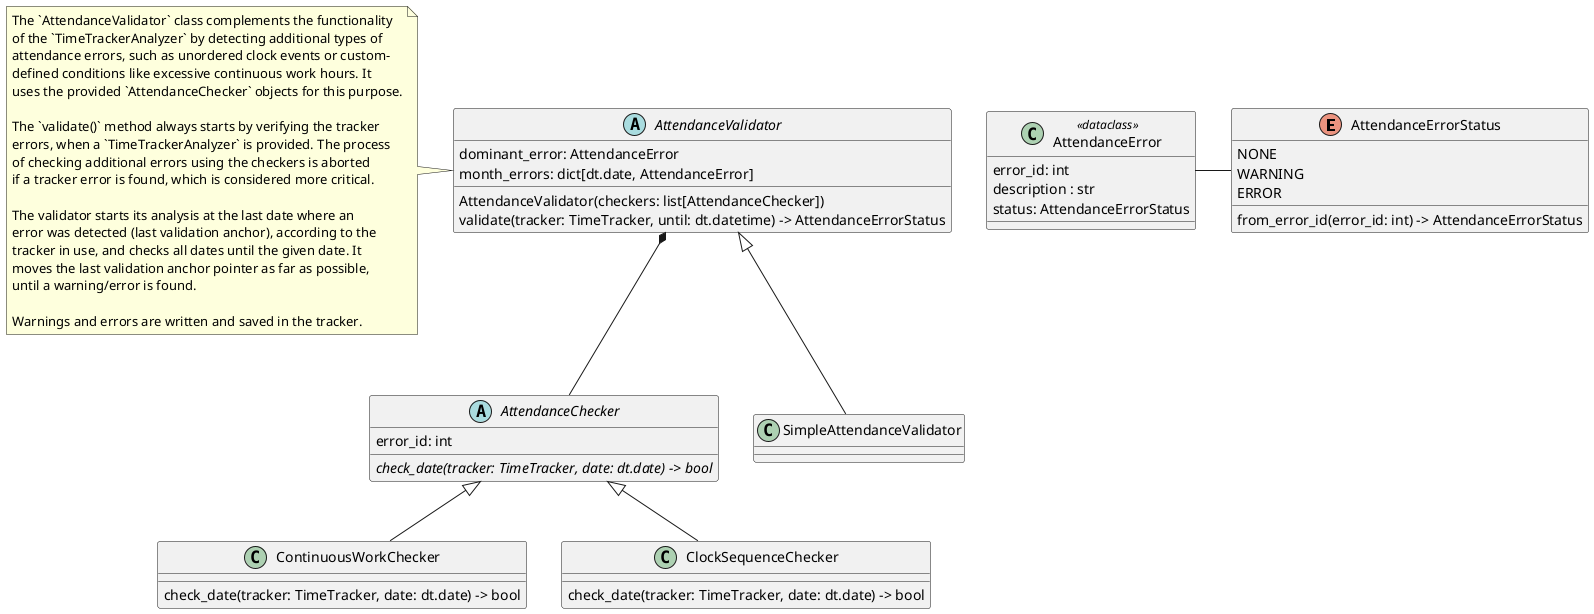 @startuml attendance_validation

enum "AttendanceErrorStatus" {
  NONE
  WARNING
  ERROR

  from_error_id(error_id: int) -> AttendanceErrorStatus
}

class "AttendanceError" <<dataclass>> {
  error_id: int
  description : str
  status: AttendanceErrorStatus
}

AttendanceErrorStatus -l AttendanceError

abstract class "AttendanceChecker" {
  error_id: int

  {abstract}check_date(tracker: TimeTracker, date: dt.date) -> bool
}

class "ContinuousWorkChecker" {
  check_date(tracker: TimeTracker, date: dt.date) -> bool
}

class "ClockSequenceChecker" {
  check_date(tracker: TimeTracker, date: dt.date) -> bool
}

ContinuousWorkChecker -u-|> AttendanceChecker
ClockSequenceChecker -u-|> AttendanceChecker

abstract class "AttendanceValidator" {
  dominant_error: AttendanceError
  month_errors: dict[dt.date, AttendanceError]
  AttendanceValidator(checkers: list[AttendanceChecker])
  validate(tracker: TimeTracker, until: dt.datetime) -> AttendanceErrorStatus
}

note left
  The `AttendanceValidator` class complements the functionality 
  of the `TimeTrackerAnalyzer` by detecting additional types of 
  attendance errors, such as unordered clock events or custom-
  defined conditions like excessive continuous work hours. It 
  uses the provided `AttendanceChecker` objects for this purpose.

  The `validate()` method always starts by verifying the tracker
  errors, when a `TimeTrackerAnalyzer` is provided. The process
  of checking additional errors using the checkers is aborted
  if a tracker error is found, which is considered more critical.

  The validator starts its analysis at the last date where an
  error was detected (last validation anchor), according to the 
  tracker in use, and checks all dates until the given date. It 
  moves the last validation anchor pointer as far as possible, 
  until a warning/error is found. 

  Warnings and errors are written and saved in the tracker.
end note

AttendanceChecker -u-* AttendanceValidator

class SimpleAttendanceValidator {
}

SimpleAttendanceValidator -u-|> AttendanceValidator

@enduml
